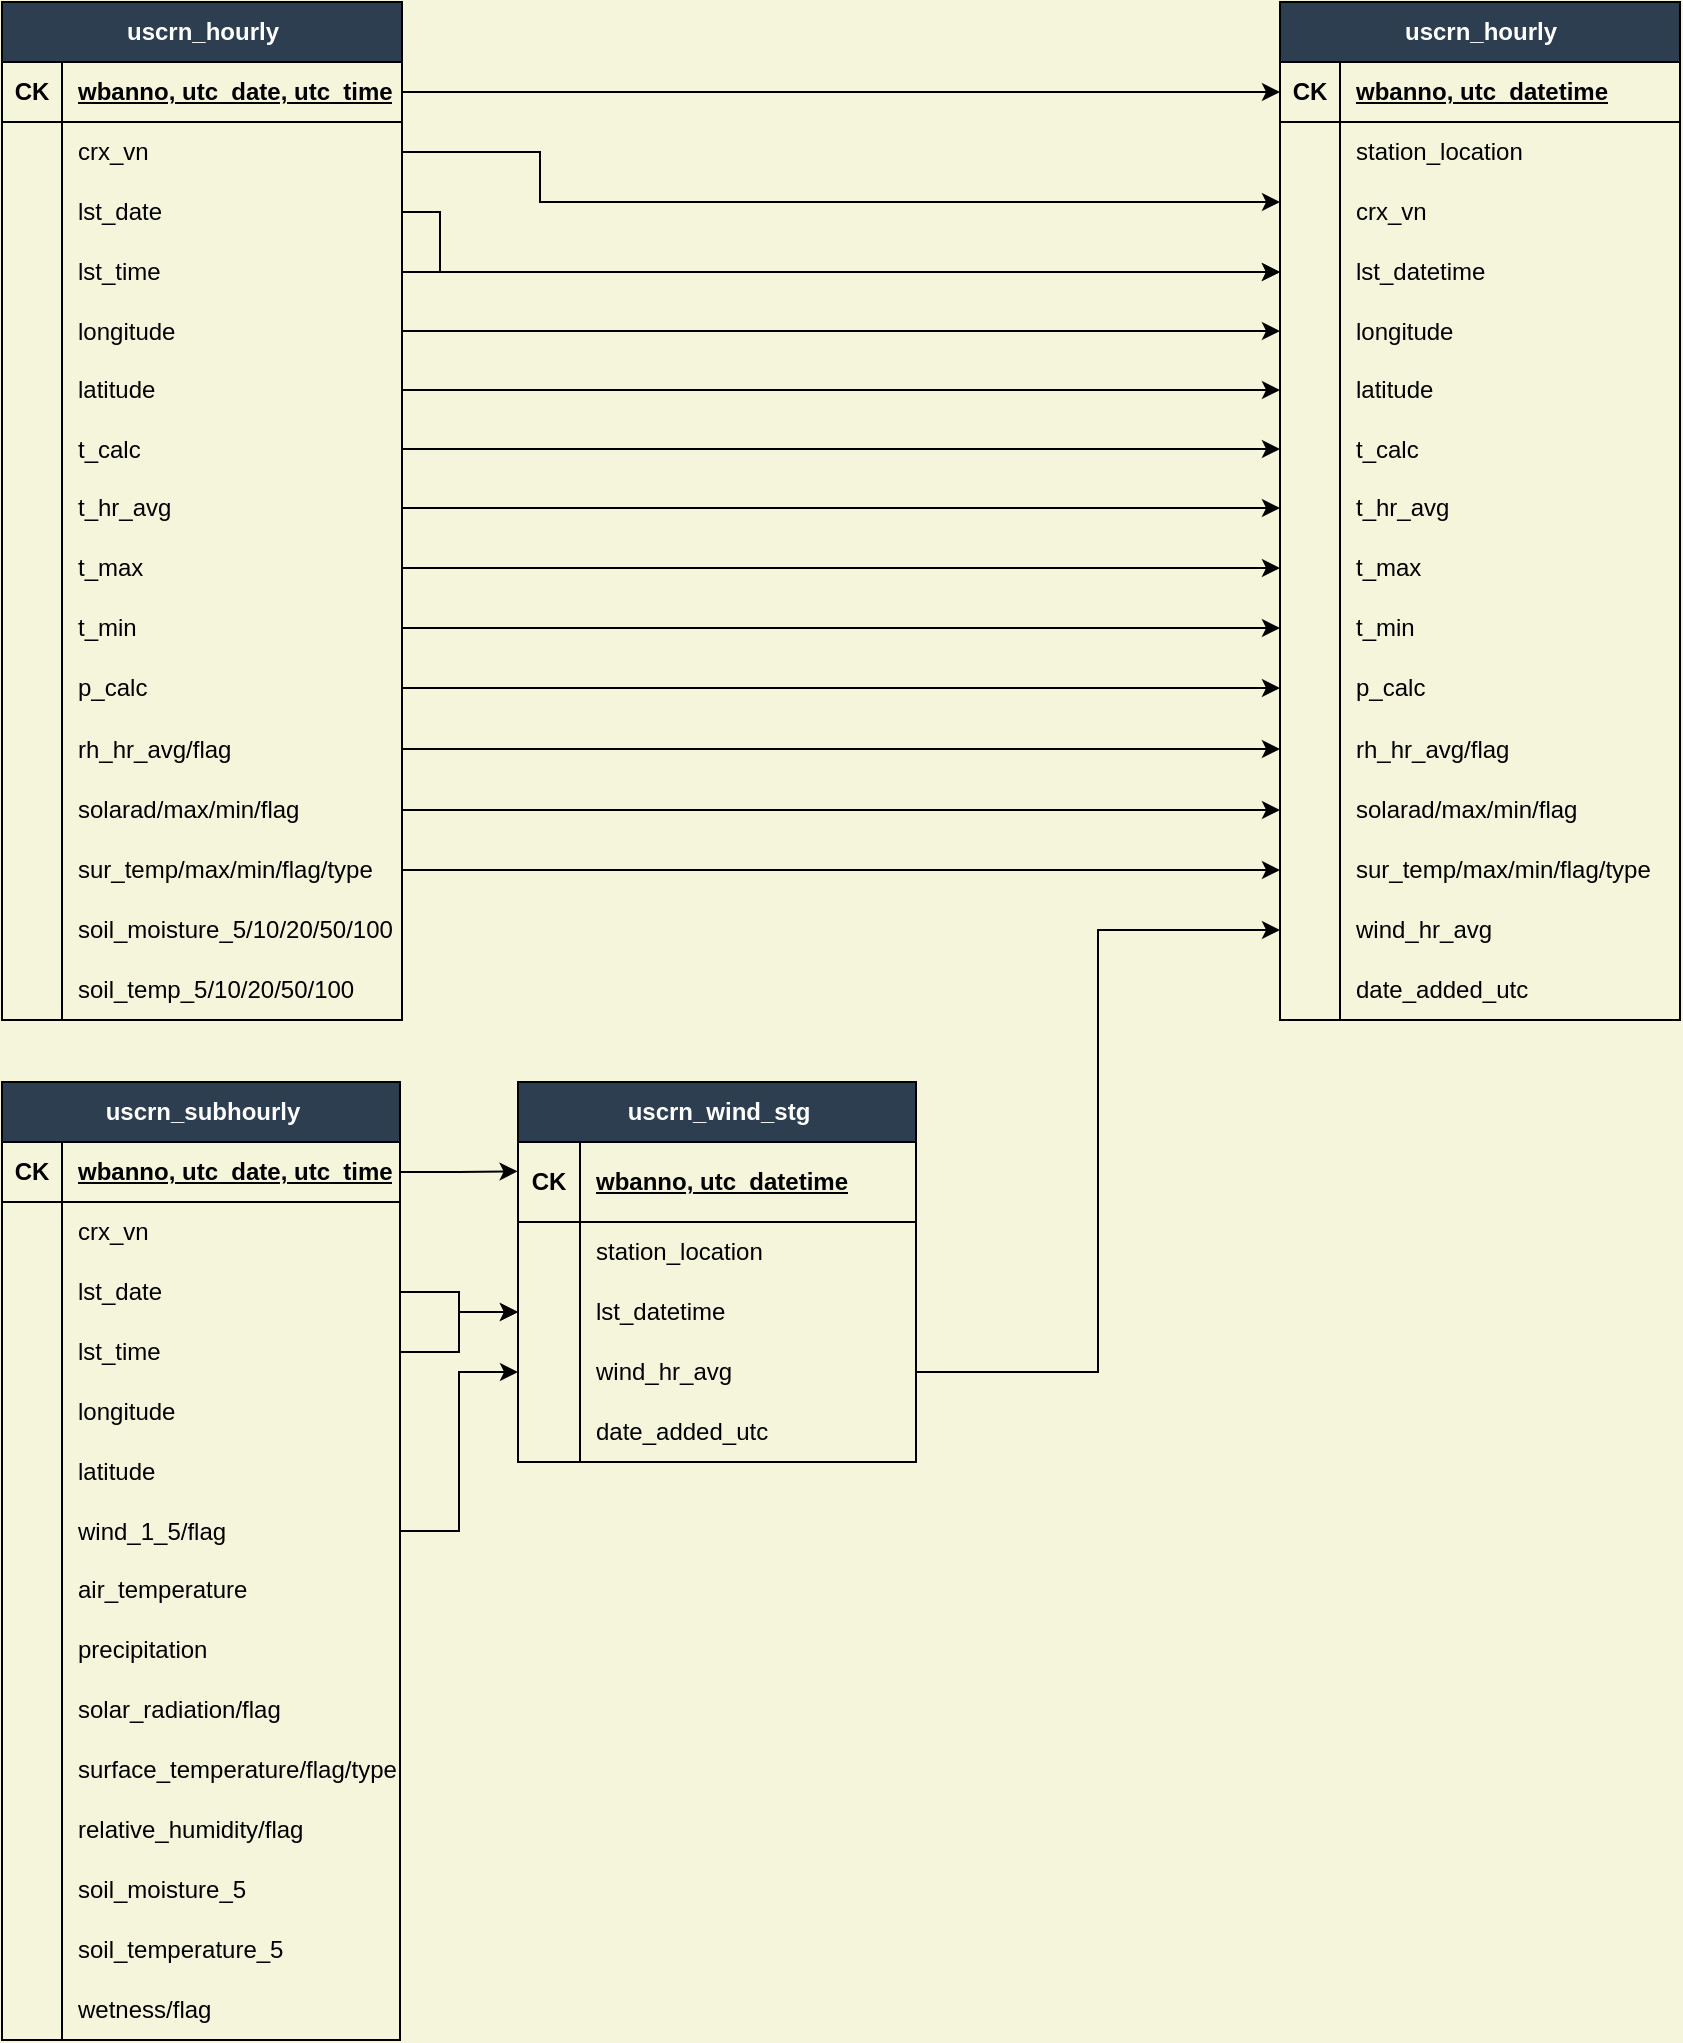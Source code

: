 <mxfile version="21.0.2" type="device"><diagram id="R2lEEEUBdFMjLlhIrx00" name="Page-1"><mxGraphModel dx="1162" dy="717" grid="1" gridSize="10" guides="1" tooltips="1" connect="1" arrows="1" fold="1" page="1" pageScale="1" pageWidth="1100" pageHeight="850" background="#f5f5dc" math="0" shadow="0" extFonts="Permanent Marker^https://fonts.googleapis.com/css?family=Permanent+Marker"><root><mxCell id="0"/><mxCell id="1" parent="0"/><mxCell id="__kaHYQm96mx7JJjUAg0-2" value="&lt;font color=&quot;#FFFFFF&quot;&gt;uscrn_hourly &lt;/font&gt;" style="shape=table;startSize=30;container=1;collapsible=1;childLayout=tableLayout;fixedRows=1;rowLines=0;fontStyle=1;align=center;resizeLast=1;html=1;fillColor=#2c3e50;" vertex="1" parent="1"><mxGeometry x="101" width="200.0" height="509.0" as="geometry"><mxRectangle x="101" width="120" height="30" as="alternateBounds"/></mxGeometry></mxCell><mxCell id="__kaHYQm96mx7JJjUAg0-3" value="" style="shape=tableRow;horizontal=0;startSize=0;swimlaneHead=0;swimlaneBody=0;fillColor=none;collapsible=0;dropTarget=0;points=[[0,0.5],[1,0.5]];portConstraint=eastwest;top=0;left=0;right=0;bottom=1;" vertex="1" parent="__kaHYQm96mx7JJjUAg0-2"><mxGeometry y="30" width="200.0" height="30" as="geometry"/></mxCell><mxCell id="__kaHYQm96mx7JJjUAg0-4" value="CK" style="shape=partialRectangle;connectable=0;fillColor=none;top=0;left=0;bottom=0;right=0;fontStyle=1;overflow=hidden;whiteSpace=wrap;html=1;" vertex="1" parent="__kaHYQm96mx7JJjUAg0-3"><mxGeometry width="30" height="30" as="geometry"><mxRectangle width="30" height="30" as="alternateBounds"/></mxGeometry></mxCell><mxCell id="__kaHYQm96mx7JJjUAg0-5" value="wbanno, utc_date, utc_time" style="shape=partialRectangle;connectable=0;fillColor=none;top=0;left=0;bottom=0;right=0;align=left;spacingLeft=6;fontStyle=5;overflow=hidden;whiteSpace=wrap;html=1;" vertex="1" parent="__kaHYQm96mx7JJjUAg0-3"><mxGeometry x="30" width="170.0" height="30" as="geometry"><mxRectangle width="170.0" height="30" as="alternateBounds"/></mxGeometry></mxCell><mxCell id="__kaHYQm96mx7JJjUAg0-21" style="shape=tableRow;horizontal=0;startSize=0;swimlaneHead=0;swimlaneBody=0;fillColor=none;collapsible=0;dropTarget=0;points=[[0,0.5],[1,0.5]];portConstraint=eastwest;top=0;left=0;right=0;bottom=0;" vertex="1" parent="__kaHYQm96mx7JJjUAg0-2"><mxGeometry y="60" width="200.0" height="30" as="geometry"/></mxCell><mxCell id="__kaHYQm96mx7JJjUAg0-22" value="" style="shape=partialRectangle;connectable=0;fillColor=none;top=0;left=0;bottom=0;right=0;editable=1;overflow=hidden;whiteSpace=wrap;html=1;" vertex="1" parent="__kaHYQm96mx7JJjUAg0-21"><mxGeometry width="30" height="30" as="geometry"><mxRectangle width="30" height="30" as="alternateBounds"/></mxGeometry></mxCell><mxCell id="__kaHYQm96mx7JJjUAg0-23" value="crx_vn" style="shape=partialRectangle;connectable=0;fillColor=none;top=0;left=0;bottom=0;right=0;align=left;spacingLeft=6;overflow=hidden;whiteSpace=wrap;html=1;" vertex="1" parent="__kaHYQm96mx7JJjUAg0-21"><mxGeometry x="30" width="170.0" height="30" as="geometry"><mxRectangle width="170.0" height="30" as="alternateBounds"/></mxGeometry></mxCell><mxCell id="__kaHYQm96mx7JJjUAg0-24" style="shape=tableRow;horizontal=0;startSize=0;swimlaneHead=0;swimlaneBody=0;fillColor=none;collapsible=0;dropTarget=0;points=[[0,0.5],[1,0.5]];portConstraint=eastwest;top=0;left=0;right=0;bottom=0;" vertex="1" parent="__kaHYQm96mx7JJjUAg0-2"><mxGeometry y="90" width="200.0" height="30" as="geometry"/></mxCell><mxCell id="__kaHYQm96mx7JJjUAg0-25" style="shape=partialRectangle;connectable=0;fillColor=none;top=0;left=0;bottom=0;right=0;editable=1;overflow=hidden;whiteSpace=wrap;html=1;" vertex="1" parent="__kaHYQm96mx7JJjUAg0-24"><mxGeometry width="30" height="30" as="geometry"><mxRectangle width="30" height="30" as="alternateBounds"/></mxGeometry></mxCell><mxCell id="__kaHYQm96mx7JJjUAg0-26" value="lst_date" style="shape=partialRectangle;connectable=0;fillColor=none;top=0;left=0;bottom=0;right=0;align=left;spacingLeft=6;overflow=hidden;whiteSpace=wrap;html=1;" vertex="1" parent="__kaHYQm96mx7JJjUAg0-24"><mxGeometry x="30" width="170.0" height="30" as="geometry"><mxRectangle width="170.0" height="30" as="alternateBounds"/></mxGeometry></mxCell><mxCell id="__kaHYQm96mx7JJjUAg0-27" style="shape=tableRow;horizontal=0;startSize=0;swimlaneHead=0;swimlaneBody=0;fillColor=none;collapsible=0;dropTarget=0;points=[[0,0.5],[1,0.5]];portConstraint=eastwest;top=0;left=0;right=0;bottom=0;" vertex="1" parent="__kaHYQm96mx7JJjUAg0-2"><mxGeometry y="120" width="200.0" height="30" as="geometry"/></mxCell><mxCell id="__kaHYQm96mx7JJjUAg0-28" value="" style="shape=partialRectangle;connectable=0;fillColor=none;top=0;left=0;bottom=0;right=0;editable=1;overflow=hidden;whiteSpace=wrap;html=1;" vertex="1" parent="__kaHYQm96mx7JJjUAg0-27"><mxGeometry width="30" height="30" as="geometry"><mxRectangle width="30" height="30" as="alternateBounds"/></mxGeometry></mxCell><mxCell id="__kaHYQm96mx7JJjUAg0-29" value="lst_time" style="shape=partialRectangle;connectable=0;fillColor=none;top=0;left=0;bottom=0;right=0;align=left;spacingLeft=6;overflow=hidden;whiteSpace=wrap;html=1;" vertex="1" parent="__kaHYQm96mx7JJjUAg0-27"><mxGeometry x="30" width="170.0" height="30" as="geometry"><mxRectangle width="170.0" height="30" as="alternateBounds"/></mxGeometry></mxCell><mxCell id="__kaHYQm96mx7JJjUAg0-30" style="shape=tableRow;horizontal=0;startSize=0;swimlaneHead=0;swimlaneBody=0;fillColor=none;collapsible=0;dropTarget=0;points=[[0,0.5],[1,0.5]];portConstraint=eastwest;top=0;left=0;right=0;bottom=0;" vertex="1" parent="__kaHYQm96mx7JJjUAg0-2"><mxGeometry y="150" width="200.0" height="29" as="geometry"/></mxCell><mxCell id="__kaHYQm96mx7JJjUAg0-31" style="shape=partialRectangle;connectable=0;fillColor=none;top=0;left=0;bottom=0;right=0;editable=1;overflow=hidden;whiteSpace=wrap;html=1;" vertex="1" parent="__kaHYQm96mx7JJjUAg0-30"><mxGeometry width="30" height="29" as="geometry"><mxRectangle width="30" height="29" as="alternateBounds"/></mxGeometry></mxCell><mxCell id="__kaHYQm96mx7JJjUAg0-32" value="&lt;div&gt;longitude&lt;/div&gt;" style="shape=partialRectangle;connectable=0;fillColor=none;top=0;left=0;bottom=0;right=0;align=left;spacingLeft=6;overflow=hidden;whiteSpace=wrap;html=1;" vertex="1" parent="__kaHYQm96mx7JJjUAg0-30"><mxGeometry x="30" width="170.0" height="29" as="geometry"><mxRectangle width="170.0" height="29" as="alternateBounds"/></mxGeometry></mxCell><mxCell id="__kaHYQm96mx7JJjUAg0-33" style="shape=tableRow;horizontal=0;startSize=0;swimlaneHead=0;swimlaneBody=0;fillColor=none;collapsible=0;dropTarget=0;points=[[0,0.5],[1,0.5]];portConstraint=eastwest;top=0;left=0;right=0;bottom=0;" vertex="1" parent="__kaHYQm96mx7JJjUAg0-2"><mxGeometry y="179" width="200.0" height="30" as="geometry"/></mxCell><mxCell id="__kaHYQm96mx7JJjUAg0-34" style="shape=partialRectangle;connectable=0;fillColor=none;top=0;left=0;bottom=0;right=0;editable=1;overflow=hidden;whiteSpace=wrap;html=1;" vertex="1" parent="__kaHYQm96mx7JJjUAg0-33"><mxGeometry width="30" height="30" as="geometry"><mxRectangle width="30" height="30" as="alternateBounds"/></mxGeometry></mxCell><mxCell id="__kaHYQm96mx7JJjUAg0-35" value="latitude" style="shape=partialRectangle;connectable=0;fillColor=none;top=0;left=0;bottom=0;right=0;align=left;spacingLeft=6;overflow=hidden;whiteSpace=wrap;html=1;" vertex="1" parent="__kaHYQm96mx7JJjUAg0-33"><mxGeometry x="30" width="170.0" height="30" as="geometry"><mxRectangle width="170.0" height="30" as="alternateBounds"/></mxGeometry></mxCell><mxCell id="__kaHYQm96mx7JJjUAg0-36" style="shape=tableRow;horizontal=0;startSize=0;swimlaneHead=0;swimlaneBody=0;fillColor=none;collapsible=0;dropTarget=0;points=[[0,0.5],[1,0.5]];portConstraint=eastwest;top=0;left=0;right=0;bottom=0;" vertex="1" parent="__kaHYQm96mx7JJjUAg0-2"><mxGeometry y="209" width="200.0" height="29" as="geometry"/></mxCell><mxCell id="__kaHYQm96mx7JJjUAg0-37" style="shape=partialRectangle;connectable=0;fillColor=none;top=0;left=0;bottom=0;right=0;editable=1;overflow=hidden;whiteSpace=wrap;html=1;" vertex="1" parent="__kaHYQm96mx7JJjUAg0-36"><mxGeometry width="30" height="29" as="geometry"><mxRectangle width="30" height="29" as="alternateBounds"/></mxGeometry></mxCell><mxCell id="__kaHYQm96mx7JJjUAg0-38" value="t_calc" style="shape=partialRectangle;connectable=0;fillColor=none;top=0;left=0;bottom=0;right=0;align=left;spacingLeft=6;overflow=hidden;whiteSpace=wrap;html=1;" vertex="1" parent="__kaHYQm96mx7JJjUAg0-36"><mxGeometry x="30" width="170.0" height="29" as="geometry"><mxRectangle width="170.0" height="29" as="alternateBounds"/></mxGeometry></mxCell><mxCell id="__kaHYQm96mx7JJjUAg0-39" style="shape=tableRow;horizontal=0;startSize=0;swimlaneHead=0;swimlaneBody=0;fillColor=none;collapsible=0;dropTarget=0;points=[[0,0.5],[1,0.5]];portConstraint=eastwest;top=0;left=0;right=0;bottom=0;" vertex="1" parent="__kaHYQm96mx7JJjUAg0-2"><mxGeometry y="238" width="200.0" height="30" as="geometry"/></mxCell><mxCell id="__kaHYQm96mx7JJjUAg0-40" style="shape=partialRectangle;connectable=0;fillColor=none;top=0;left=0;bottom=0;right=0;editable=1;overflow=hidden;whiteSpace=wrap;html=1;" vertex="1" parent="__kaHYQm96mx7JJjUAg0-39"><mxGeometry width="30" height="30" as="geometry"><mxRectangle width="30" height="30" as="alternateBounds"/></mxGeometry></mxCell><mxCell id="__kaHYQm96mx7JJjUAg0-41" value="t_hr_avg" style="shape=partialRectangle;connectable=0;fillColor=none;top=0;left=0;bottom=0;right=0;align=left;spacingLeft=6;overflow=hidden;whiteSpace=wrap;html=1;" vertex="1" parent="__kaHYQm96mx7JJjUAg0-39"><mxGeometry x="30" width="170.0" height="30" as="geometry"><mxRectangle width="170.0" height="30" as="alternateBounds"/></mxGeometry></mxCell><mxCell id="__kaHYQm96mx7JJjUAg0-42" style="shape=tableRow;horizontal=0;startSize=0;swimlaneHead=0;swimlaneBody=0;fillColor=none;collapsible=0;dropTarget=0;points=[[0,0.5],[1,0.5]];portConstraint=eastwest;top=0;left=0;right=0;bottom=0;" vertex="1" parent="__kaHYQm96mx7JJjUAg0-2"><mxGeometry y="268" width="200.0" height="30" as="geometry"/></mxCell><mxCell id="__kaHYQm96mx7JJjUAg0-43" style="shape=partialRectangle;connectable=0;fillColor=none;top=0;left=0;bottom=0;right=0;editable=1;overflow=hidden;whiteSpace=wrap;html=1;" vertex="1" parent="__kaHYQm96mx7JJjUAg0-42"><mxGeometry width="30" height="30" as="geometry"><mxRectangle width="30" height="30" as="alternateBounds"/></mxGeometry></mxCell><mxCell id="__kaHYQm96mx7JJjUAg0-44" value="t_max" style="shape=partialRectangle;connectable=0;fillColor=none;top=0;left=0;bottom=0;right=0;align=left;spacingLeft=6;overflow=hidden;whiteSpace=wrap;html=1;" vertex="1" parent="__kaHYQm96mx7JJjUAg0-42"><mxGeometry x="30" width="170.0" height="30" as="geometry"><mxRectangle width="170.0" height="30" as="alternateBounds"/></mxGeometry></mxCell><mxCell id="__kaHYQm96mx7JJjUAg0-45" style="shape=tableRow;horizontal=0;startSize=0;swimlaneHead=0;swimlaneBody=0;fillColor=none;collapsible=0;dropTarget=0;points=[[0,0.5],[1,0.5]];portConstraint=eastwest;top=0;left=0;right=0;bottom=0;" vertex="1" parent="__kaHYQm96mx7JJjUAg0-2"><mxGeometry y="298" width="200.0" height="30" as="geometry"/></mxCell><mxCell id="__kaHYQm96mx7JJjUAg0-46" style="shape=partialRectangle;connectable=0;fillColor=none;top=0;left=0;bottom=0;right=0;editable=1;overflow=hidden;whiteSpace=wrap;html=1;" vertex="1" parent="__kaHYQm96mx7JJjUAg0-45"><mxGeometry width="30" height="30" as="geometry"><mxRectangle width="30" height="30" as="alternateBounds"/></mxGeometry></mxCell><mxCell id="__kaHYQm96mx7JJjUAg0-47" value="t_min" style="shape=partialRectangle;connectable=0;fillColor=none;top=0;left=0;bottom=0;right=0;align=left;spacingLeft=6;overflow=hidden;whiteSpace=wrap;html=1;" vertex="1" parent="__kaHYQm96mx7JJjUAg0-45"><mxGeometry x="30" width="170.0" height="30" as="geometry"><mxRectangle width="170.0" height="30" as="alternateBounds"/></mxGeometry></mxCell><mxCell id="__kaHYQm96mx7JJjUAg0-48" style="shape=tableRow;horizontal=0;startSize=0;swimlaneHead=0;swimlaneBody=0;fillColor=none;collapsible=0;dropTarget=0;points=[[0,0.5],[1,0.5]];portConstraint=eastwest;top=0;left=0;right=0;bottom=0;" vertex="1" parent="__kaHYQm96mx7JJjUAg0-2"><mxGeometry y="328" width="200.0" height="30" as="geometry"/></mxCell><mxCell id="__kaHYQm96mx7JJjUAg0-49" style="shape=partialRectangle;connectable=0;fillColor=none;top=0;left=0;bottom=0;right=0;editable=1;overflow=hidden;whiteSpace=wrap;html=1;" vertex="1" parent="__kaHYQm96mx7JJjUAg0-48"><mxGeometry width="30" height="30" as="geometry"><mxRectangle width="30" height="30" as="alternateBounds"/></mxGeometry></mxCell><mxCell id="__kaHYQm96mx7JJjUAg0-50" value="p_calc" style="shape=partialRectangle;connectable=0;fillColor=none;top=0;left=0;bottom=0;right=0;align=left;spacingLeft=6;overflow=hidden;whiteSpace=wrap;html=1;" vertex="1" parent="__kaHYQm96mx7JJjUAg0-48"><mxGeometry x="30" width="170.0" height="30" as="geometry"><mxRectangle width="170.0" height="30" as="alternateBounds"/></mxGeometry></mxCell><mxCell id="__kaHYQm96mx7JJjUAg0-87" style="shape=tableRow;horizontal=0;startSize=0;swimlaneHead=0;swimlaneBody=0;fillColor=none;collapsible=0;dropTarget=0;points=[[0,0.5],[1,0.5]];portConstraint=eastwest;top=0;left=0;right=0;bottom=0;" vertex="1" parent="__kaHYQm96mx7JJjUAg0-2"><mxGeometry y="358" width="200.0" height="31" as="geometry"/></mxCell><mxCell id="__kaHYQm96mx7JJjUAg0-88" style="shape=partialRectangle;connectable=0;fillColor=none;top=0;left=0;bottom=0;right=0;editable=1;overflow=hidden;whiteSpace=wrap;html=1;" vertex="1" parent="__kaHYQm96mx7JJjUAg0-87"><mxGeometry width="30" height="31" as="geometry"><mxRectangle width="30" height="31" as="alternateBounds"/></mxGeometry></mxCell><mxCell id="__kaHYQm96mx7JJjUAg0-89" value="rh_hr_avg/flag" style="shape=partialRectangle;connectable=0;fillColor=none;top=0;left=0;bottom=0;right=0;align=left;spacingLeft=6;overflow=hidden;whiteSpace=wrap;html=1;" vertex="1" parent="__kaHYQm96mx7JJjUAg0-87"><mxGeometry x="30" width="170.0" height="31" as="geometry"><mxRectangle width="170.0" height="31" as="alternateBounds"/></mxGeometry></mxCell><mxCell id="__kaHYQm96mx7JJjUAg0-51" style="shape=tableRow;horizontal=0;startSize=0;swimlaneHead=0;swimlaneBody=0;fillColor=none;collapsible=0;dropTarget=0;points=[[0,0.5],[1,0.5]];portConstraint=eastwest;top=0;left=0;right=0;bottom=0;" vertex="1" parent="__kaHYQm96mx7JJjUAg0-2"><mxGeometry y="389" width="200.0" height="30" as="geometry"/></mxCell><mxCell id="__kaHYQm96mx7JJjUAg0-52" style="shape=partialRectangle;connectable=0;fillColor=none;top=0;left=0;bottom=0;right=0;editable=1;overflow=hidden;whiteSpace=wrap;html=1;" vertex="1" parent="__kaHYQm96mx7JJjUAg0-51"><mxGeometry width="30" height="30" as="geometry"><mxRectangle width="30" height="30" as="alternateBounds"/></mxGeometry></mxCell><mxCell id="__kaHYQm96mx7JJjUAg0-53" value="solarad/max/min/flag" style="shape=partialRectangle;connectable=0;fillColor=none;top=0;left=0;bottom=0;right=0;align=left;spacingLeft=6;overflow=hidden;whiteSpace=wrap;html=1;" vertex="1" parent="__kaHYQm96mx7JJjUAg0-51"><mxGeometry x="30" width="170.0" height="30" as="geometry"><mxRectangle width="170.0" height="30" as="alternateBounds"/></mxGeometry></mxCell><mxCell id="__kaHYQm96mx7JJjUAg0-75" style="shape=tableRow;horizontal=0;startSize=0;swimlaneHead=0;swimlaneBody=0;fillColor=none;collapsible=0;dropTarget=0;points=[[0,0.5],[1,0.5]];portConstraint=eastwest;top=0;left=0;right=0;bottom=0;" vertex="1" parent="__kaHYQm96mx7JJjUAg0-2"><mxGeometry y="419" width="200.0" height="30" as="geometry"/></mxCell><mxCell id="__kaHYQm96mx7JJjUAg0-76" style="shape=partialRectangle;connectable=0;fillColor=none;top=0;left=0;bottom=0;right=0;editable=1;overflow=hidden;whiteSpace=wrap;html=1;" vertex="1" parent="__kaHYQm96mx7JJjUAg0-75"><mxGeometry width="30" height="30" as="geometry"><mxRectangle width="30" height="30" as="alternateBounds"/></mxGeometry></mxCell><mxCell id="__kaHYQm96mx7JJjUAg0-77" value="sur_temp/max/min/flag/type" style="shape=partialRectangle;connectable=0;fillColor=none;top=0;left=0;bottom=0;right=0;align=left;spacingLeft=6;overflow=hidden;whiteSpace=wrap;html=1;" vertex="1" parent="__kaHYQm96mx7JJjUAg0-75"><mxGeometry x="30" width="170.0" height="30" as="geometry"><mxRectangle width="170.0" height="30" as="alternateBounds"/></mxGeometry></mxCell><mxCell id="__kaHYQm96mx7JJjUAg0-69" style="shape=tableRow;horizontal=0;startSize=0;swimlaneHead=0;swimlaneBody=0;fillColor=none;collapsible=0;dropTarget=0;points=[[0,0.5],[1,0.5]];portConstraint=eastwest;top=0;left=0;right=0;bottom=0;" vertex="1" parent="__kaHYQm96mx7JJjUAg0-2"><mxGeometry y="449" width="200.0" height="30" as="geometry"/></mxCell><mxCell id="__kaHYQm96mx7JJjUAg0-70" style="shape=partialRectangle;connectable=0;fillColor=none;top=0;left=0;bottom=0;right=0;editable=1;overflow=hidden;whiteSpace=wrap;html=1;" vertex="1" parent="__kaHYQm96mx7JJjUAg0-69"><mxGeometry width="30" height="30" as="geometry"><mxRectangle width="30" height="30" as="alternateBounds"/></mxGeometry></mxCell><mxCell id="__kaHYQm96mx7JJjUAg0-71" value="soil_moisture_5/10/20/50/100" style="shape=partialRectangle;connectable=0;fillColor=none;top=0;left=0;bottom=0;right=0;align=left;spacingLeft=6;overflow=hidden;whiteSpace=wrap;html=1;" vertex="1" parent="__kaHYQm96mx7JJjUAg0-69"><mxGeometry x="30" width="170.0" height="30" as="geometry"><mxRectangle width="170.0" height="30" as="alternateBounds"/></mxGeometry></mxCell><mxCell id="__kaHYQm96mx7JJjUAg0-60" style="shape=tableRow;horizontal=0;startSize=0;swimlaneHead=0;swimlaneBody=0;fillColor=none;collapsible=0;dropTarget=0;points=[[0,0.5],[1,0.5]];portConstraint=eastwest;top=0;left=0;right=0;bottom=0;" vertex="1" parent="__kaHYQm96mx7JJjUAg0-2"><mxGeometry y="479" width="200.0" height="30" as="geometry"/></mxCell><mxCell id="__kaHYQm96mx7JJjUAg0-61" style="shape=partialRectangle;connectable=0;fillColor=none;top=0;left=0;bottom=0;right=0;editable=1;overflow=hidden;whiteSpace=wrap;html=1;" vertex="1" parent="__kaHYQm96mx7JJjUAg0-60"><mxGeometry width="30" height="30" as="geometry"><mxRectangle width="30" height="30" as="alternateBounds"/></mxGeometry></mxCell><mxCell id="__kaHYQm96mx7JJjUAg0-62" value="soil_temp_5/10/20/50/100" style="shape=partialRectangle;connectable=0;fillColor=none;top=0;left=0;bottom=0;right=0;align=left;spacingLeft=6;overflow=hidden;whiteSpace=wrap;html=1;" vertex="1" parent="__kaHYQm96mx7JJjUAg0-60"><mxGeometry x="30" width="170.0" height="30" as="geometry"><mxRectangle width="170.0" height="30" as="alternateBounds"/></mxGeometry></mxCell><mxCell id="__kaHYQm96mx7JJjUAg0-91" value="&lt;font color=&quot;#FFFFFF&quot;&gt;uscrn_subhourly&lt;/font&gt; " style="shape=table;startSize=30;container=1;collapsible=1;childLayout=tableLayout;fixedRows=1;rowLines=0;fontStyle=1;align=center;resizeLast=1;html=1;fillColor=#2c3e50;" vertex="1" parent="1"><mxGeometry x="101" y="540" width="199.0" height="479.0" as="geometry"/></mxCell><mxCell id="__kaHYQm96mx7JJjUAg0-92" value="" style="shape=tableRow;horizontal=0;startSize=0;swimlaneHead=0;swimlaneBody=0;fillColor=none;collapsible=0;dropTarget=0;points=[[0,0.5],[1,0.5]];portConstraint=eastwest;top=0;left=0;right=0;bottom=1;" vertex="1" parent="__kaHYQm96mx7JJjUAg0-91"><mxGeometry y="30" width="199.0" height="30" as="geometry"/></mxCell><mxCell id="__kaHYQm96mx7JJjUAg0-93" value="CK" style="shape=partialRectangle;connectable=0;fillColor=none;top=0;left=0;bottom=0;right=0;fontStyle=1;overflow=hidden;whiteSpace=wrap;html=1;" vertex="1" parent="__kaHYQm96mx7JJjUAg0-92"><mxGeometry width="30" height="30" as="geometry"><mxRectangle width="30" height="30" as="alternateBounds"/></mxGeometry></mxCell><mxCell id="__kaHYQm96mx7JJjUAg0-94" value="wbanno, utc_date, utc_time" style="shape=partialRectangle;connectable=0;fillColor=none;top=0;left=0;bottom=0;right=0;align=left;spacingLeft=6;fontStyle=5;overflow=hidden;whiteSpace=wrap;html=1;" vertex="1" parent="__kaHYQm96mx7JJjUAg0-92"><mxGeometry x="30" width="169.0" height="30" as="geometry"><mxRectangle width="169.0" height="30" as="alternateBounds"/></mxGeometry></mxCell><mxCell id="__kaHYQm96mx7JJjUAg0-284" style="shape=tableRow;horizontal=0;startSize=0;swimlaneHead=0;swimlaneBody=0;fillColor=none;collapsible=0;dropTarget=0;points=[[0,0.5],[1,0.5]];portConstraint=eastwest;top=0;left=0;right=0;bottom=0;" vertex="1" parent="__kaHYQm96mx7JJjUAg0-91"><mxGeometry y="60" width="199.0" height="30" as="geometry"/></mxCell><mxCell id="__kaHYQm96mx7JJjUAg0-285" style="shape=partialRectangle;connectable=0;fillColor=none;top=0;left=0;bottom=0;right=0;editable=1;overflow=hidden;whiteSpace=wrap;html=1;" vertex="1" parent="__kaHYQm96mx7JJjUAg0-284"><mxGeometry width="30" height="30" as="geometry"><mxRectangle width="30" height="30" as="alternateBounds"/></mxGeometry></mxCell><mxCell id="__kaHYQm96mx7JJjUAg0-286" value="crx_vn" style="shape=partialRectangle;connectable=0;fillColor=none;top=0;left=0;bottom=0;right=0;align=left;spacingLeft=6;overflow=hidden;whiteSpace=wrap;html=1;" vertex="1" parent="__kaHYQm96mx7JJjUAg0-284"><mxGeometry x="30" width="169.0" height="30" as="geometry"><mxRectangle width="169.0" height="30" as="alternateBounds"/></mxGeometry></mxCell><mxCell id="__kaHYQm96mx7JJjUAg0-95" style="shape=tableRow;horizontal=0;startSize=0;swimlaneHead=0;swimlaneBody=0;fillColor=none;collapsible=0;dropTarget=0;points=[[0,0.5],[1,0.5]];portConstraint=eastwest;top=0;left=0;right=0;bottom=0;" vertex="1" parent="__kaHYQm96mx7JJjUAg0-91"><mxGeometry y="90" width="199.0" height="30" as="geometry"/></mxCell><mxCell id="__kaHYQm96mx7JJjUAg0-96" style="shape=partialRectangle;connectable=0;fillColor=none;top=0;left=0;bottom=0;right=0;editable=1;overflow=hidden;whiteSpace=wrap;html=1;" vertex="1" parent="__kaHYQm96mx7JJjUAg0-95"><mxGeometry width="30" height="30" as="geometry"><mxRectangle width="30" height="30" as="alternateBounds"/></mxGeometry></mxCell><mxCell id="__kaHYQm96mx7JJjUAg0-97" value="&lt;div&gt;lst_date&lt;/div&gt;" style="shape=partialRectangle;connectable=0;fillColor=none;top=0;left=0;bottom=0;right=0;align=left;spacingLeft=6;overflow=hidden;whiteSpace=wrap;html=1;" vertex="1" parent="__kaHYQm96mx7JJjUAg0-95"><mxGeometry x="30" width="169.0" height="30" as="geometry"><mxRectangle width="169.0" height="30" as="alternateBounds"/></mxGeometry></mxCell><mxCell id="__kaHYQm96mx7JJjUAg0-98" style="shape=tableRow;horizontal=0;startSize=0;swimlaneHead=0;swimlaneBody=0;fillColor=none;collapsible=0;dropTarget=0;points=[[0,0.5],[1,0.5]];portConstraint=eastwest;top=0;left=0;right=0;bottom=0;" vertex="1" parent="__kaHYQm96mx7JJjUAg0-91"><mxGeometry y="120" width="199.0" height="30" as="geometry"/></mxCell><mxCell id="__kaHYQm96mx7JJjUAg0-99" style="shape=partialRectangle;connectable=0;fillColor=none;top=0;left=0;bottom=0;right=0;editable=1;overflow=hidden;whiteSpace=wrap;html=1;" vertex="1" parent="__kaHYQm96mx7JJjUAg0-98"><mxGeometry width="30" height="30" as="geometry"><mxRectangle width="30" height="30" as="alternateBounds"/></mxGeometry></mxCell><mxCell id="__kaHYQm96mx7JJjUAg0-100" value="lst_time" style="shape=partialRectangle;connectable=0;fillColor=none;top=0;left=0;bottom=0;right=0;align=left;spacingLeft=6;overflow=hidden;whiteSpace=wrap;html=1;" vertex="1" parent="__kaHYQm96mx7JJjUAg0-98"><mxGeometry x="30" width="169.0" height="30" as="geometry"><mxRectangle width="169.0" height="30" as="alternateBounds"/></mxGeometry></mxCell><mxCell id="__kaHYQm96mx7JJjUAg0-104" style="shape=tableRow;horizontal=0;startSize=0;swimlaneHead=0;swimlaneBody=0;fillColor=none;collapsible=0;dropTarget=0;points=[[0,0.5],[1,0.5]];portConstraint=eastwest;top=0;left=0;right=0;bottom=0;" vertex="1" parent="__kaHYQm96mx7JJjUAg0-91"><mxGeometry y="150" width="199.0" height="30" as="geometry"/></mxCell><mxCell id="__kaHYQm96mx7JJjUAg0-105" style="shape=partialRectangle;connectable=0;fillColor=none;top=0;left=0;bottom=0;right=0;editable=1;overflow=hidden;whiteSpace=wrap;html=1;" vertex="1" parent="__kaHYQm96mx7JJjUAg0-104"><mxGeometry width="30" height="30" as="geometry"><mxRectangle width="30" height="30" as="alternateBounds"/></mxGeometry></mxCell><mxCell id="__kaHYQm96mx7JJjUAg0-106" value="&lt;div&gt;longitude&lt;/div&gt;" style="shape=partialRectangle;connectable=0;fillColor=none;top=0;left=0;bottom=0;right=0;align=left;spacingLeft=6;overflow=hidden;whiteSpace=wrap;html=1;" vertex="1" parent="__kaHYQm96mx7JJjUAg0-104"><mxGeometry x="30" width="169.0" height="30" as="geometry"><mxRectangle width="169.0" height="30" as="alternateBounds"/></mxGeometry></mxCell><mxCell id="__kaHYQm96mx7JJjUAg0-107" style="shape=tableRow;horizontal=0;startSize=0;swimlaneHead=0;swimlaneBody=0;fillColor=none;collapsible=0;dropTarget=0;points=[[0,0.5],[1,0.5]];portConstraint=eastwest;top=0;left=0;right=0;bottom=0;" vertex="1" parent="__kaHYQm96mx7JJjUAg0-91"><mxGeometry y="180" width="199.0" height="30" as="geometry"/></mxCell><mxCell id="__kaHYQm96mx7JJjUAg0-108" style="shape=partialRectangle;connectable=0;fillColor=none;top=0;left=0;bottom=0;right=0;editable=1;overflow=hidden;whiteSpace=wrap;html=1;" vertex="1" parent="__kaHYQm96mx7JJjUAg0-107"><mxGeometry width="30" height="30" as="geometry"><mxRectangle width="30" height="30" as="alternateBounds"/></mxGeometry></mxCell><mxCell id="__kaHYQm96mx7JJjUAg0-109" value="latitude" style="shape=partialRectangle;connectable=0;fillColor=none;top=0;left=0;bottom=0;right=0;align=left;spacingLeft=6;overflow=hidden;whiteSpace=wrap;html=1;" vertex="1" parent="__kaHYQm96mx7JJjUAg0-107"><mxGeometry x="30" width="169.0" height="30" as="geometry"><mxRectangle width="169.0" height="30" as="alternateBounds"/></mxGeometry></mxCell><mxCell id="__kaHYQm96mx7JJjUAg0-290" style="shape=tableRow;horizontal=0;startSize=0;swimlaneHead=0;swimlaneBody=0;fillColor=none;collapsible=0;dropTarget=0;points=[[0,0.5],[1,0.5]];portConstraint=eastwest;top=0;left=0;right=0;bottom=0;" vertex="1" parent="__kaHYQm96mx7JJjUAg0-91"><mxGeometry y="210" width="199.0" height="29" as="geometry"/></mxCell><mxCell id="__kaHYQm96mx7JJjUAg0-291" style="shape=partialRectangle;connectable=0;fillColor=none;top=0;left=0;bottom=0;right=0;editable=1;overflow=hidden;whiteSpace=wrap;html=1;" vertex="1" parent="__kaHYQm96mx7JJjUAg0-290"><mxGeometry width="30" height="29" as="geometry"><mxRectangle width="30" height="29" as="alternateBounds"/></mxGeometry></mxCell><mxCell id="__kaHYQm96mx7JJjUAg0-292" value="wind_1_5/flag" style="shape=partialRectangle;connectable=0;fillColor=none;top=0;left=0;bottom=0;right=0;align=left;spacingLeft=6;overflow=hidden;whiteSpace=wrap;html=1;" vertex="1" parent="__kaHYQm96mx7JJjUAg0-290"><mxGeometry x="30" width="169.0" height="29" as="geometry"><mxRectangle width="169.0" height="29" as="alternateBounds"/></mxGeometry></mxCell><mxCell id="__kaHYQm96mx7JJjUAg0-110" style="shape=tableRow;horizontal=0;startSize=0;swimlaneHead=0;swimlaneBody=0;fillColor=none;collapsible=0;dropTarget=0;points=[[0,0.5],[1,0.5]];portConstraint=eastwest;top=0;left=0;right=0;bottom=0;" vertex="1" parent="__kaHYQm96mx7JJjUAg0-91"><mxGeometry y="239" width="199.0" height="29" as="geometry"/></mxCell><mxCell id="__kaHYQm96mx7JJjUAg0-111" style="shape=partialRectangle;connectable=0;fillColor=none;top=0;left=0;bottom=0;right=0;editable=1;overflow=hidden;whiteSpace=wrap;html=1;" vertex="1" parent="__kaHYQm96mx7JJjUAg0-110"><mxGeometry width="30" height="29" as="geometry"><mxRectangle width="30" height="29" as="alternateBounds"/></mxGeometry></mxCell><mxCell id="__kaHYQm96mx7JJjUAg0-112" value="air_temperature" style="shape=partialRectangle;connectable=0;fillColor=none;top=0;left=0;bottom=0;right=0;align=left;spacingLeft=6;overflow=hidden;whiteSpace=wrap;html=1;" vertex="1" parent="__kaHYQm96mx7JJjUAg0-110"><mxGeometry x="30" width="169.0" height="29" as="geometry"><mxRectangle width="169.0" height="29" as="alternateBounds"/></mxGeometry></mxCell><mxCell id="__kaHYQm96mx7JJjUAg0-113" style="shape=tableRow;horizontal=0;startSize=0;swimlaneHead=0;swimlaneBody=0;fillColor=none;collapsible=0;dropTarget=0;points=[[0,0.5],[1,0.5]];portConstraint=eastwest;top=0;left=0;right=0;bottom=0;" vertex="1" parent="__kaHYQm96mx7JJjUAg0-91"><mxGeometry y="268" width="199.0" height="31" as="geometry"/></mxCell><mxCell id="__kaHYQm96mx7JJjUAg0-114" style="shape=partialRectangle;connectable=0;fillColor=none;top=0;left=0;bottom=0;right=0;editable=1;overflow=hidden;whiteSpace=wrap;html=1;" vertex="1" parent="__kaHYQm96mx7JJjUAg0-113"><mxGeometry width="30" height="31" as="geometry"><mxRectangle width="30" height="31" as="alternateBounds"/></mxGeometry></mxCell><mxCell id="__kaHYQm96mx7JJjUAg0-115" value="precipitation" style="shape=partialRectangle;connectable=0;fillColor=none;top=0;left=0;bottom=0;right=0;align=left;spacingLeft=6;overflow=hidden;whiteSpace=wrap;html=1;" vertex="1" parent="__kaHYQm96mx7JJjUAg0-113"><mxGeometry x="30" width="169.0" height="31" as="geometry"><mxRectangle width="169.0" height="31" as="alternateBounds"/></mxGeometry></mxCell><mxCell id="__kaHYQm96mx7JJjUAg0-116" style="shape=tableRow;horizontal=0;startSize=0;swimlaneHead=0;swimlaneBody=0;fillColor=none;collapsible=0;dropTarget=0;points=[[0,0.5],[1,0.5]];portConstraint=eastwest;top=0;left=0;right=0;bottom=0;" vertex="1" parent="__kaHYQm96mx7JJjUAg0-91"><mxGeometry y="299" width="199.0" height="30" as="geometry"/></mxCell><mxCell id="__kaHYQm96mx7JJjUAg0-117" style="shape=partialRectangle;connectable=0;fillColor=none;top=0;left=0;bottom=0;right=0;editable=1;overflow=hidden;whiteSpace=wrap;html=1;" vertex="1" parent="__kaHYQm96mx7JJjUAg0-116"><mxGeometry width="30" height="30" as="geometry"><mxRectangle width="30" height="30" as="alternateBounds"/></mxGeometry></mxCell><mxCell id="__kaHYQm96mx7JJjUAg0-118" value="solar_radiation/flag" style="shape=partialRectangle;connectable=0;fillColor=none;top=0;left=0;bottom=0;right=0;align=left;spacingLeft=6;overflow=hidden;whiteSpace=wrap;html=1;" vertex="1" parent="__kaHYQm96mx7JJjUAg0-116"><mxGeometry x="30" width="169.0" height="30" as="geometry"><mxRectangle width="169.0" height="30" as="alternateBounds"/></mxGeometry></mxCell><mxCell id="__kaHYQm96mx7JJjUAg0-119" style="shape=tableRow;horizontal=0;startSize=0;swimlaneHead=0;swimlaneBody=0;fillColor=none;collapsible=0;dropTarget=0;points=[[0,0.5],[1,0.5]];portConstraint=eastwest;top=0;left=0;right=0;bottom=0;" vertex="1" parent="__kaHYQm96mx7JJjUAg0-91"><mxGeometry y="329" width="199.0" height="30" as="geometry"/></mxCell><mxCell id="__kaHYQm96mx7JJjUAg0-120" style="shape=partialRectangle;connectable=0;fillColor=none;top=0;left=0;bottom=0;right=0;editable=1;overflow=hidden;whiteSpace=wrap;html=1;" vertex="1" parent="__kaHYQm96mx7JJjUAg0-119"><mxGeometry width="30" height="30" as="geometry"><mxRectangle width="30" height="30" as="alternateBounds"/></mxGeometry></mxCell><mxCell id="__kaHYQm96mx7JJjUAg0-121" value="surface_temperature/flag/type" style="shape=partialRectangle;connectable=0;fillColor=none;top=0;left=0;bottom=0;right=0;align=left;spacingLeft=6;overflow=hidden;whiteSpace=wrap;html=1;" vertex="1" parent="__kaHYQm96mx7JJjUAg0-119"><mxGeometry x="30" width="169.0" height="30" as="geometry"><mxRectangle width="169.0" height="30" as="alternateBounds"/></mxGeometry></mxCell><mxCell id="__kaHYQm96mx7JJjUAg0-122" style="shape=tableRow;horizontal=0;startSize=0;swimlaneHead=0;swimlaneBody=0;fillColor=none;collapsible=0;dropTarget=0;points=[[0,0.5],[1,0.5]];portConstraint=eastwest;top=0;left=0;right=0;bottom=0;" vertex="1" parent="__kaHYQm96mx7JJjUAg0-91"><mxGeometry y="359" width="199.0" height="30" as="geometry"/></mxCell><mxCell id="__kaHYQm96mx7JJjUAg0-123" style="shape=partialRectangle;connectable=0;fillColor=none;top=0;left=0;bottom=0;right=0;editable=1;overflow=hidden;whiteSpace=wrap;html=1;" vertex="1" parent="__kaHYQm96mx7JJjUAg0-122"><mxGeometry width="30" height="30" as="geometry"><mxRectangle width="30" height="30" as="alternateBounds"/></mxGeometry></mxCell><mxCell id="__kaHYQm96mx7JJjUAg0-124" value="relative_humidity/flag" style="shape=partialRectangle;connectable=0;fillColor=none;top=0;left=0;bottom=0;right=0;align=left;spacingLeft=6;overflow=hidden;whiteSpace=wrap;html=1;" vertex="1" parent="__kaHYQm96mx7JJjUAg0-122"><mxGeometry x="30" width="169.0" height="30" as="geometry"><mxRectangle width="169.0" height="30" as="alternateBounds"/></mxGeometry></mxCell><mxCell id="__kaHYQm96mx7JJjUAg0-125" style="shape=tableRow;horizontal=0;startSize=0;swimlaneHead=0;swimlaneBody=0;fillColor=none;collapsible=0;dropTarget=0;points=[[0,0.5],[1,0.5]];portConstraint=eastwest;top=0;left=0;right=0;bottom=0;" vertex="1" parent="__kaHYQm96mx7JJjUAg0-91"><mxGeometry y="389" width="199.0" height="30" as="geometry"/></mxCell><mxCell id="__kaHYQm96mx7JJjUAg0-126" style="shape=partialRectangle;connectable=0;fillColor=none;top=0;left=0;bottom=0;right=0;editable=1;overflow=hidden;whiteSpace=wrap;html=1;" vertex="1" parent="__kaHYQm96mx7JJjUAg0-125"><mxGeometry width="30" height="30" as="geometry"><mxRectangle width="30" height="30" as="alternateBounds"/></mxGeometry></mxCell><mxCell id="__kaHYQm96mx7JJjUAg0-127" value="soil_moisture_5" style="shape=partialRectangle;connectable=0;fillColor=none;top=0;left=0;bottom=0;right=0;align=left;spacingLeft=6;overflow=hidden;whiteSpace=wrap;html=1;" vertex="1" parent="__kaHYQm96mx7JJjUAg0-125"><mxGeometry x="30" width="169.0" height="30" as="geometry"><mxRectangle width="169.0" height="30" as="alternateBounds"/></mxGeometry></mxCell><mxCell id="__kaHYQm96mx7JJjUAg0-128" style="shape=tableRow;horizontal=0;startSize=0;swimlaneHead=0;swimlaneBody=0;fillColor=none;collapsible=0;dropTarget=0;points=[[0,0.5],[1,0.5]];portConstraint=eastwest;top=0;left=0;right=0;bottom=0;" vertex="1" parent="__kaHYQm96mx7JJjUAg0-91"><mxGeometry y="419" width="199.0" height="30" as="geometry"/></mxCell><mxCell id="__kaHYQm96mx7JJjUAg0-129" style="shape=partialRectangle;connectable=0;fillColor=none;top=0;left=0;bottom=0;right=0;editable=1;overflow=hidden;whiteSpace=wrap;html=1;" vertex="1" parent="__kaHYQm96mx7JJjUAg0-128"><mxGeometry width="30" height="30" as="geometry"><mxRectangle width="30" height="30" as="alternateBounds"/></mxGeometry></mxCell><mxCell id="__kaHYQm96mx7JJjUAg0-130" value="soil_temperature_5" style="shape=partialRectangle;connectable=0;fillColor=none;top=0;left=0;bottom=0;right=0;align=left;spacingLeft=6;overflow=hidden;whiteSpace=wrap;html=1;" vertex="1" parent="__kaHYQm96mx7JJjUAg0-128"><mxGeometry x="30" width="169.0" height="30" as="geometry"><mxRectangle width="169.0" height="30" as="alternateBounds"/></mxGeometry></mxCell><mxCell id="__kaHYQm96mx7JJjUAg0-131" style="shape=tableRow;horizontal=0;startSize=0;swimlaneHead=0;swimlaneBody=0;fillColor=none;collapsible=0;dropTarget=0;points=[[0,0.5],[1,0.5]];portConstraint=eastwest;top=0;left=0;right=0;bottom=0;" vertex="1" parent="__kaHYQm96mx7JJjUAg0-91"><mxGeometry y="449" width="199.0" height="30" as="geometry"/></mxCell><mxCell id="__kaHYQm96mx7JJjUAg0-132" style="shape=partialRectangle;connectable=0;fillColor=none;top=0;left=0;bottom=0;right=0;editable=1;overflow=hidden;whiteSpace=wrap;html=1;" vertex="1" parent="__kaHYQm96mx7JJjUAg0-131"><mxGeometry width="30" height="30" as="geometry"><mxRectangle width="30" height="30" as="alternateBounds"/></mxGeometry></mxCell><mxCell id="__kaHYQm96mx7JJjUAg0-133" value="wetness/flag" style="shape=partialRectangle;connectable=0;fillColor=none;top=0;left=0;bottom=0;right=0;align=left;spacingLeft=6;overflow=hidden;whiteSpace=wrap;html=1;" vertex="1" parent="__kaHYQm96mx7JJjUAg0-131"><mxGeometry x="30" width="169.0" height="30" as="geometry"><mxRectangle width="169.0" height="30" as="alternateBounds"/></mxGeometry></mxCell><mxCell id="__kaHYQm96mx7JJjUAg0-277" style="edgeStyle=orthogonalEdgeStyle;rounded=0;orthogonalLoop=1;jettySize=auto;html=1;exitX=0.5;exitY=0;exitDx=0;exitDy=0;" edge="1" parent="1" source="__kaHYQm96mx7JJjUAg0-153"><mxGeometry relative="1" as="geometry"><mxPoint x="459.667" y="559.667" as="targetPoint"/></mxGeometry></mxCell><mxCell id="__kaHYQm96mx7JJjUAg0-153" value="&lt;font color=&quot;#FFFFFF&quot;&gt;uscrn_wind_stg&lt;/font&gt;" style="shape=table;startSize=30;container=1;collapsible=1;childLayout=tableLayout;fixedRows=1;rowLines=0;fontStyle=1;align=center;resizeLast=1;html=1;fillColor=#2c3e50;" vertex="1" parent="1"><mxGeometry x="359" y="540" width="199.0" height="190.0" as="geometry"/></mxCell><mxCell id="__kaHYQm96mx7JJjUAg0-154" value="" style="shape=tableRow;horizontal=0;startSize=0;swimlaneHead=0;swimlaneBody=0;fillColor=none;collapsible=0;dropTarget=0;points=[[0,0.5],[1,0.5]];portConstraint=eastwest;top=0;left=0;right=0;bottom=1;" vertex="1" parent="__kaHYQm96mx7JJjUAg0-153"><mxGeometry y="30" width="199.0" height="40" as="geometry"/></mxCell><mxCell id="__kaHYQm96mx7JJjUAg0-155" value="CK" style="shape=partialRectangle;connectable=0;fillColor=none;top=0;left=0;bottom=0;right=0;fontStyle=1;overflow=hidden;whiteSpace=wrap;html=1;" vertex="1" parent="__kaHYQm96mx7JJjUAg0-154"><mxGeometry width="31" height="40" as="geometry"><mxRectangle width="31" height="40" as="alternateBounds"/></mxGeometry></mxCell><mxCell id="__kaHYQm96mx7JJjUAg0-156" value="wbanno, utc_datetime" style="shape=partialRectangle;connectable=0;fillColor=none;top=0;left=0;bottom=0;right=0;align=left;spacingLeft=6;fontStyle=5;overflow=hidden;whiteSpace=wrap;html=1;" vertex="1" parent="__kaHYQm96mx7JJjUAg0-154"><mxGeometry x="31" width="168.0" height="40" as="geometry"><mxRectangle width="168.0" height="40" as="alternateBounds"/></mxGeometry></mxCell><mxCell id="__kaHYQm96mx7JJjUAg0-157" style="shape=tableRow;horizontal=0;startSize=0;swimlaneHead=0;swimlaneBody=0;fillColor=none;collapsible=0;dropTarget=0;points=[[0,0.5],[1,0.5]];portConstraint=eastwest;top=0;left=0;right=0;bottom=0;" vertex="1" parent="__kaHYQm96mx7JJjUAg0-153"><mxGeometry y="70" width="199.0" height="30" as="geometry"/></mxCell><mxCell id="__kaHYQm96mx7JJjUAg0-158" style="shape=partialRectangle;connectable=0;fillColor=none;top=0;left=0;bottom=0;right=0;editable=1;overflow=hidden;whiteSpace=wrap;html=1;" vertex="1" parent="__kaHYQm96mx7JJjUAg0-157"><mxGeometry width="31" height="30" as="geometry"><mxRectangle width="31" height="30" as="alternateBounds"/></mxGeometry></mxCell><mxCell id="__kaHYQm96mx7JJjUAg0-159" value="station_location" style="shape=partialRectangle;connectable=0;fillColor=none;top=0;left=0;bottom=0;right=0;align=left;spacingLeft=6;overflow=hidden;whiteSpace=wrap;html=1;" vertex="1" parent="__kaHYQm96mx7JJjUAg0-157"><mxGeometry x="31" width="168.0" height="30" as="geometry"><mxRectangle width="168.0" height="30" as="alternateBounds"/></mxGeometry></mxCell><mxCell id="__kaHYQm96mx7JJjUAg0-160" style="shape=tableRow;horizontal=0;startSize=0;swimlaneHead=0;swimlaneBody=0;fillColor=none;collapsible=0;dropTarget=0;points=[[0,0.5],[1,0.5]];portConstraint=eastwest;top=0;left=0;right=0;bottom=0;" vertex="1" parent="__kaHYQm96mx7JJjUAg0-153"><mxGeometry y="100" width="199.0" height="30" as="geometry"/></mxCell><mxCell id="__kaHYQm96mx7JJjUAg0-161" style="shape=partialRectangle;connectable=0;fillColor=none;top=0;left=0;bottom=0;right=0;editable=1;overflow=hidden;whiteSpace=wrap;html=1;" vertex="1" parent="__kaHYQm96mx7JJjUAg0-160"><mxGeometry width="31" height="30" as="geometry"><mxRectangle width="31" height="30" as="alternateBounds"/></mxGeometry></mxCell><mxCell id="__kaHYQm96mx7JJjUAg0-162" value="lst_datetime" style="shape=partialRectangle;connectable=0;fillColor=none;top=0;left=0;bottom=0;right=0;align=left;spacingLeft=6;overflow=hidden;whiteSpace=wrap;html=1;" vertex="1" parent="__kaHYQm96mx7JJjUAg0-160"><mxGeometry x="31" width="168.0" height="30" as="geometry"><mxRectangle width="168.0" height="30" as="alternateBounds"/></mxGeometry></mxCell><mxCell id="__kaHYQm96mx7JJjUAg0-163" style="shape=tableRow;horizontal=0;startSize=0;swimlaneHead=0;swimlaneBody=0;fillColor=none;collapsible=0;dropTarget=0;points=[[0,0.5],[1,0.5]];portConstraint=eastwest;top=0;left=0;right=0;bottom=0;" vertex="1" parent="__kaHYQm96mx7JJjUAg0-153"><mxGeometry y="130" width="199.0" height="30" as="geometry"/></mxCell><mxCell id="__kaHYQm96mx7JJjUAg0-164" value="" style="shape=partialRectangle;connectable=0;fillColor=none;top=0;left=0;bottom=0;right=0;editable=1;overflow=hidden;whiteSpace=wrap;html=1;" vertex="1" parent="__kaHYQm96mx7JJjUAg0-163"><mxGeometry width="31" height="30" as="geometry"><mxRectangle width="31" height="30" as="alternateBounds"/></mxGeometry></mxCell><mxCell id="__kaHYQm96mx7JJjUAg0-165" value="wind_hr_avg" style="shape=partialRectangle;connectable=0;fillColor=none;top=0;left=0;bottom=0;right=0;align=left;spacingLeft=6;overflow=hidden;whiteSpace=wrap;html=1;" vertex="1" parent="__kaHYQm96mx7JJjUAg0-163"><mxGeometry x="31" width="168.0" height="30" as="geometry"><mxRectangle width="168.0" height="30" as="alternateBounds"/></mxGeometry></mxCell><mxCell id="__kaHYQm96mx7JJjUAg0-166" style="shape=tableRow;horizontal=0;startSize=0;swimlaneHead=0;swimlaneBody=0;fillColor=none;collapsible=0;dropTarget=0;points=[[0,0.5],[1,0.5]];portConstraint=eastwest;top=0;left=0;right=0;bottom=0;" vertex="1" parent="__kaHYQm96mx7JJjUAg0-153"><mxGeometry y="160" width="199.0" height="30" as="geometry"/></mxCell><mxCell id="__kaHYQm96mx7JJjUAg0-167" style="shape=partialRectangle;connectable=0;fillColor=none;top=0;left=0;bottom=0;right=0;editable=1;overflow=hidden;whiteSpace=wrap;html=1;" vertex="1" parent="__kaHYQm96mx7JJjUAg0-166"><mxGeometry width="31" height="30" as="geometry"><mxRectangle width="31" height="30" as="alternateBounds"/></mxGeometry></mxCell><mxCell id="__kaHYQm96mx7JJjUAg0-168" value="date_added_utc " style="shape=partialRectangle;connectable=0;fillColor=none;top=0;left=0;bottom=0;right=0;align=left;spacingLeft=6;overflow=hidden;whiteSpace=wrap;html=1;" vertex="1" parent="__kaHYQm96mx7JJjUAg0-166"><mxGeometry x="31" width="168.0" height="30" as="geometry"><mxRectangle width="168.0" height="30" as="alternateBounds"/></mxGeometry></mxCell><mxCell id="__kaHYQm96mx7JJjUAg0-199" value="&lt;font color=&quot;#FFFFFF&quot;&gt;uscrn_hourly &lt;/font&gt;" style="shape=table;startSize=30;container=1;collapsible=1;childLayout=tableLayout;fixedRows=1;rowLines=0;fontStyle=1;align=center;resizeLast=1;html=1;fillColor=#2c3e50;" vertex="1" parent="1"><mxGeometry x="740" width="200.0" height="509.0" as="geometry"><mxRectangle x="101" width="120" height="30" as="alternateBounds"/></mxGeometry></mxCell><mxCell id="__kaHYQm96mx7JJjUAg0-200" value="" style="shape=tableRow;horizontal=0;startSize=0;swimlaneHead=0;swimlaneBody=0;fillColor=none;collapsible=0;dropTarget=0;points=[[0,0.5],[1,0.5]];portConstraint=eastwest;top=0;left=0;right=0;bottom=1;" vertex="1" parent="__kaHYQm96mx7JJjUAg0-199"><mxGeometry y="30" width="200.0" height="30" as="geometry"/></mxCell><mxCell id="__kaHYQm96mx7JJjUAg0-201" value="CK" style="shape=partialRectangle;connectable=0;fillColor=none;top=0;left=0;bottom=0;right=0;fontStyle=1;overflow=hidden;whiteSpace=wrap;html=1;" vertex="1" parent="__kaHYQm96mx7JJjUAg0-200"><mxGeometry width="30" height="30" as="geometry"><mxRectangle width="30" height="30" as="alternateBounds"/></mxGeometry></mxCell><mxCell id="__kaHYQm96mx7JJjUAg0-202" value="&lt;div&gt;wbanno, utc_datetime&lt;br&gt;&lt;/div&gt;" style="shape=partialRectangle;connectable=0;fillColor=none;top=0;left=0;bottom=0;right=0;align=left;spacingLeft=6;fontStyle=5;overflow=hidden;whiteSpace=wrap;html=1;" vertex="1" parent="__kaHYQm96mx7JJjUAg0-200"><mxGeometry x="30" width="170.0" height="30" as="geometry"><mxRectangle width="170.0" height="30" as="alternateBounds"/></mxGeometry></mxCell><mxCell id="__kaHYQm96mx7JJjUAg0-203" style="shape=tableRow;horizontal=0;startSize=0;swimlaneHead=0;swimlaneBody=0;fillColor=none;collapsible=0;dropTarget=0;points=[[0,0.5],[1,0.5]];portConstraint=eastwest;top=0;left=0;right=0;bottom=0;" vertex="1" parent="__kaHYQm96mx7JJjUAg0-199"><mxGeometry y="60" width="200.0" height="30" as="geometry"/></mxCell><mxCell id="__kaHYQm96mx7JJjUAg0-204" style="shape=partialRectangle;connectable=0;fillColor=none;top=0;left=0;bottom=0;right=0;editable=1;overflow=hidden;whiteSpace=wrap;html=1;" vertex="1" parent="__kaHYQm96mx7JJjUAg0-203"><mxGeometry width="30" height="30" as="geometry"><mxRectangle width="30" height="30" as="alternateBounds"/></mxGeometry></mxCell><mxCell id="__kaHYQm96mx7JJjUAg0-205" value="&lt;div&gt;station_location&lt;/div&gt;" style="shape=partialRectangle;connectable=0;fillColor=none;top=0;left=0;bottom=0;right=0;align=left;spacingLeft=6;overflow=hidden;whiteSpace=wrap;html=1;" vertex="1" parent="__kaHYQm96mx7JJjUAg0-203"><mxGeometry x="30" width="170.0" height="30" as="geometry"><mxRectangle width="170.0" height="30" as="alternateBounds"/></mxGeometry></mxCell><mxCell id="__kaHYQm96mx7JJjUAg0-206" style="shape=tableRow;horizontal=0;startSize=0;swimlaneHead=0;swimlaneBody=0;fillColor=none;collapsible=0;dropTarget=0;points=[[0,0.5],[1,0.5]];portConstraint=eastwest;top=0;left=0;right=0;bottom=0;" vertex="1" parent="__kaHYQm96mx7JJjUAg0-199"><mxGeometry y="90" width="200.0" height="30" as="geometry"/></mxCell><mxCell id="__kaHYQm96mx7JJjUAg0-207" style="shape=partialRectangle;connectable=0;fillColor=none;top=0;left=0;bottom=0;right=0;editable=1;overflow=hidden;whiteSpace=wrap;html=1;" vertex="1" parent="__kaHYQm96mx7JJjUAg0-206"><mxGeometry width="30" height="30" as="geometry"><mxRectangle width="30" height="30" as="alternateBounds"/></mxGeometry></mxCell><mxCell id="__kaHYQm96mx7JJjUAg0-208" value="crx_vn" style="shape=partialRectangle;connectable=0;fillColor=none;top=0;left=0;bottom=0;right=0;align=left;spacingLeft=6;overflow=hidden;whiteSpace=wrap;html=1;" vertex="1" parent="__kaHYQm96mx7JJjUAg0-206"><mxGeometry x="30" width="170.0" height="30" as="geometry"><mxRectangle width="170.0" height="30" as="alternateBounds"/></mxGeometry></mxCell><mxCell id="__kaHYQm96mx7JJjUAg0-209" style="shape=tableRow;horizontal=0;startSize=0;swimlaneHead=0;swimlaneBody=0;fillColor=none;collapsible=0;dropTarget=0;points=[[0,0.5],[1,0.5]];portConstraint=eastwest;top=0;left=0;right=0;bottom=0;" vertex="1" parent="__kaHYQm96mx7JJjUAg0-199"><mxGeometry y="120" width="200.0" height="30" as="geometry"/></mxCell><mxCell id="__kaHYQm96mx7JJjUAg0-210" value="" style="shape=partialRectangle;connectable=0;fillColor=none;top=0;left=0;bottom=0;right=0;editable=1;overflow=hidden;whiteSpace=wrap;html=1;" vertex="1" parent="__kaHYQm96mx7JJjUAg0-209"><mxGeometry width="30" height="30" as="geometry"><mxRectangle width="30" height="30" as="alternateBounds"/></mxGeometry></mxCell><mxCell id="__kaHYQm96mx7JJjUAg0-211" value="lst_datetime" style="shape=partialRectangle;connectable=0;fillColor=none;top=0;left=0;bottom=0;right=0;align=left;spacingLeft=6;overflow=hidden;whiteSpace=wrap;html=1;" vertex="1" parent="__kaHYQm96mx7JJjUAg0-209"><mxGeometry x="30" width="170.0" height="30" as="geometry"><mxRectangle width="170.0" height="30" as="alternateBounds"/></mxGeometry></mxCell><mxCell id="__kaHYQm96mx7JJjUAg0-212" style="shape=tableRow;horizontal=0;startSize=0;swimlaneHead=0;swimlaneBody=0;fillColor=none;collapsible=0;dropTarget=0;points=[[0,0.5],[1,0.5]];portConstraint=eastwest;top=0;left=0;right=0;bottom=0;" vertex="1" parent="__kaHYQm96mx7JJjUAg0-199"><mxGeometry y="150" width="200.0" height="29" as="geometry"/></mxCell><mxCell id="__kaHYQm96mx7JJjUAg0-213" style="shape=partialRectangle;connectable=0;fillColor=none;top=0;left=0;bottom=0;right=0;editable=1;overflow=hidden;whiteSpace=wrap;html=1;" vertex="1" parent="__kaHYQm96mx7JJjUAg0-212"><mxGeometry width="30" height="29" as="geometry"><mxRectangle width="30" height="29" as="alternateBounds"/></mxGeometry></mxCell><mxCell id="__kaHYQm96mx7JJjUAg0-214" value="&lt;div&gt;longitude&lt;/div&gt;" style="shape=partialRectangle;connectable=0;fillColor=none;top=0;left=0;bottom=0;right=0;align=left;spacingLeft=6;overflow=hidden;whiteSpace=wrap;html=1;" vertex="1" parent="__kaHYQm96mx7JJjUAg0-212"><mxGeometry x="30" width="170.0" height="29" as="geometry"><mxRectangle width="170.0" height="29" as="alternateBounds"/></mxGeometry></mxCell><mxCell id="__kaHYQm96mx7JJjUAg0-215" style="shape=tableRow;horizontal=0;startSize=0;swimlaneHead=0;swimlaneBody=0;fillColor=none;collapsible=0;dropTarget=0;points=[[0,0.5],[1,0.5]];portConstraint=eastwest;top=0;left=0;right=0;bottom=0;" vertex="1" parent="__kaHYQm96mx7JJjUAg0-199"><mxGeometry y="179" width="200.0" height="30" as="geometry"/></mxCell><mxCell id="__kaHYQm96mx7JJjUAg0-216" style="shape=partialRectangle;connectable=0;fillColor=none;top=0;left=0;bottom=0;right=0;editable=1;overflow=hidden;whiteSpace=wrap;html=1;" vertex="1" parent="__kaHYQm96mx7JJjUAg0-215"><mxGeometry width="30" height="30" as="geometry"><mxRectangle width="30" height="30" as="alternateBounds"/></mxGeometry></mxCell><mxCell id="__kaHYQm96mx7JJjUAg0-217" value="latitude" style="shape=partialRectangle;connectable=0;fillColor=none;top=0;left=0;bottom=0;right=0;align=left;spacingLeft=6;overflow=hidden;whiteSpace=wrap;html=1;" vertex="1" parent="__kaHYQm96mx7JJjUAg0-215"><mxGeometry x="30" width="170.0" height="30" as="geometry"><mxRectangle width="170.0" height="30" as="alternateBounds"/></mxGeometry></mxCell><mxCell id="__kaHYQm96mx7JJjUAg0-218" style="shape=tableRow;horizontal=0;startSize=0;swimlaneHead=0;swimlaneBody=0;fillColor=none;collapsible=0;dropTarget=0;points=[[0,0.5],[1,0.5]];portConstraint=eastwest;top=0;left=0;right=0;bottom=0;" vertex="1" parent="__kaHYQm96mx7JJjUAg0-199"><mxGeometry y="209" width="200.0" height="29" as="geometry"/></mxCell><mxCell id="__kaHYQm96mx7JJjUAg0-219" style="shape=partialRectangle;connectable=0;fillColor=none;top=0;left=0;bottom=0;right=0;editable=1;overflow=hidden;whiteSpace=wrap;html=1;" vertex="1" parent="__kaHYQm96mx7JJjUAg0-218"><mxGeometry width="30" height="29" as="geometry"><mxRectangle width="30" height="29" as="alternateBounds"/></mxGeometry></mxCell><mxCell id="__kaHYQm96mx7JJjUAg0-220" value="t_calc" style="shape=partialRectangle;connectable=0;fillColor=none;top=0;left=0;bottom=0;right=0;align=left;spacingLeft=6;overflow=hidden;whiteSpace=wrap;html=1;" vertex="1" parent="__kaHYQm96mx7JJjUAg0-218"><mxGeometry x="30" width="170.0" height="29" as="geometry"><mxRectangle width="170.0" height="29" as="alternateBounds"/></mxGeometry></mxCell><mxCell id="__kaHYQm96mx7JJjUAg0-221" style="shape=tableRow;horizontal=0;startSize=0;swimlaneHead=0;swimlaneBody=0;fillColor=none;collapsible=0;dropTarget=0;points=[[0,0.5],[1,0.5]];portConstraint=eastwest;top=0;left=0;right=0;bottom=0;" vertex="1" parent="__kaHYQm96mx7JJjUAg0-199"><mxGeometry y="238" width="200.0" height="30" as="geometry"/></mxCell><mxCell id="__kaHYQm96mx7JJjUAg0-222" style="shape=partialRectangle;connectable=0;fillColor=none;top=0;left=0;bottom=0;right=0;editable=1;overflow=hidden;whiteSpace=wrap;html=1;" vertex="1" parent="__kaHYQm96mx7JJjUAg0-221"><mxGeometry width="30" height="30" as="geometry"><mxRectangle width="30" height="30" as="alternateBounds"/></mxGeometry></mxCell><mxCell id="__kaHYQm96mx7JJjUAg0-223" value="t_hr_avg" style="shape=partialRectangle;connectable=0;fillColor=none;top=0;left=0;bottom=0;right=0;align=left;spacingLeft=6;overflow=hidden;whiteSpace=wrap;html=1;" vertex="1" parent="__kaHYQm96mx7JJjUAg0-221"><mxGeometry x="30" width="170.0" height="30" as="geometry"><mxRectangle width="170.0" height="30" as="alternateBounds"/></mxGeometry></mxCell><mxCell id="__kaHYQm96mx7JJjUAg0-224" style="shape=tableRow;horizontal=0;startSize=0;swimlaneHead=0;swimlaneBody=0;fillColor=none;collapsible=0;dropTarget=0;points=[[0,0.5],[1,0.5]];portConstraint=eastwest;top=0;left=0;right=0;bottom=0;" vertex="1" parent="__kaHYQm96mx7JJjUAg0-199"><mxGeometry y="268" width="200.0" height="30" as="geometry"/></mxCell><mxCell id="__kaHYQm96mx7JJjUAg0-225" style="shape=partialRectangle;connectable=0;fillColor=none;top=0;left=0;bottom=0;right=0;editable=1;overflow=hidden;whiteSpace=wrap;html=1;" vertex="1" parent="__kaHYQm96mx7JJjUAg0-224"><mxGeometry width="30" height="30" as="geometry"><mxRectangle width="30" height="30" as="alternateBounds"/></mxGeometry></mxCell><mxCell id="__kaHYQm96mx7JJjUAg0-226" value="t_max" style="shape=partialRectangle;connectable=0;fillColor=none;top=0;left=0;bottom=0;right=0;align=left;spacingLeft=6;overflow=hidden;whiteSpace=wrap;html=1;" vertex="1" parent="__kaHYQm96mx7JJjUAg0-224"><mxGeometry x="30" width="170.0" height="30" as="geometry"><mxRectangle width="170.0" height="30" as="alternateBounds"/></mxGeometry></mxCell><mxCell id="__kaHYQm96mx7JJjUAg0-227" style="shape=tableRow;horizontal=0;startSize=0;swimlaneHead=0;swimlaneBody=0;fillColor=none;collapsible=0;dropTarget=0;points=[[0,0.5],[1,0.5]];portConstraint=eastwest;top=0;left=0;right=0;bottom=0;" vertex="1" parent="__kaHYQm96mx7JJjUAg0-199"><mxGeometry y="298" width="200.0" height="30" as="geometry"/></mxCell><mxCell id="__kaHYQm96mx7JJjUAg0-228" style="shape=partialRectangle;connectable=0;fillColor=none;top=0;left=0;bottom=0;right=0;editable=1;overflow=hidden;whiteSpace=wrap;html=1;" vertex="1" parent="__kaHYQm96mx7JJjUAg0-227"><mxGeometry width="30" height="30" as="geometry"><mxRectangle width="30" height="30" as="alternateBounds"/></mxGeometry></mxCell><mxCell id="__kaHYQm96mx7JJjUAg0-229" value="t_min" style="shape=partialRectangle;connectable=0;fillColor=none;top=0;left=0;bottom=0;right=0;align=left;spacingLeft=6;overflow=hidden;whiteSpace=wrap;html=1;" vertex="1" parent="__kaHYQm96mx7JJjUAg0-227"><mxGeometry x="30" width="170.0" height="30" as="geometry"><mxRectangle width="170.0" height="30" as="alternateBounds"/></mxGeometry></mxCell><mxCell id="__kaHYQm96mx7JJjUAg0-230" style="shape=tableRow;horizontal=0;startSize=0;swimlaneHead=0;swimlaneBody=0;fillColor=none;collapsible=0;dropTarget=0;points=[[0,0.5],[1,0.5]];portConstraint=eastwest;top=0;left=0;right=0;bottom=0;" vertex="1" parent="__kaHYQm96mx7JJjUAg0-199"><mxGeometry y="328" width="200.0" height="30" as="geometry"/></mxCell><mxCell id="__kaHYQm96mx7JJjUAg0-231" style="shape=partialRectangle;connectable=0;fillColor=none;top=0;left=0;bottom=0;right=0;editable=1;overflow=hidden;whiteSpace=wrap;html=1;" vertex="1" parent="__kaHYQm96mx7JJjUAg0-230"><mxGeometry width="30" height="30" as="geometry"><mxRectangle width="30" height="30" as="alternateBounds"/></mxGeometry></mxCell><mxCell id="__kaHYQm96mx7JJjUAg0-232" value="p_calc" style="shape=partialRectangle;connectable=0;fillColor=none;top=0;left=0;bottom=0;right=0;align=left;spacingLeft=6;overflow=hidden;whiteSpace=wrap;html=1;" vertex="1" parent="__kaHYQm96mx7JJjUAg0-230"><mxGeometry x="30" width="170.0" height="30" as="geometry"><mxRectangle width="170.0" height="30" as="alternateBounds"/></mxGeometry></mxCell><mxCell id="__kaHYQm96mx7JJjUAg0-233" style="shape=tableRow;horizontal=0;startSize=0;swimlaneHead=0;swimlaneBody=0;fillColor=none;collapsible=0;dropTarget=0;points=[[0,0.5],[1,0.5]];portConstraint=eastwest;top=0;left=0;right=0;bottom=0;" vertex="1" parent="__kaHYQm96mx7JJjUAg0-199"><mxGeometry y="358" width="200.0" height="31" as="geometry"/></mxCell><mxCell id="__kaHYQm96mx7JJjUAg0-234" style="shape=partialRectangle;connectable=0;fillColor=none;top=0;left=0;bottom=0;right=0;editable=1;overflow=hidden;whiteSpace=wrap;html=1;" vertex="1" parent="__kaHYQm96mx7JJjUAg0-233"><mxGeometry width="30" height="31" as="geometry"><mxRectangle width="30" height="31" as="alternateBounds"/></mxGeometry></mxCell><mxCell id="__kaHYQm96mx7JJjUAg0-235" value="rh_hr_avg/flag" style="shape=partialRectangle;connectable=0;fillColor=none;top=0;left=0;bottom=0;right=0;align=left;spacingLeft=6;overflow=hidden;whiteSpace=wrap;html=1;" vertex="1" parent="__kaHYQm96mx7JJjUAg0-233"><mxGeometry x="30" width="170.0" height="31" as="geometry"><mxRectangle width="170.0" height="31" as="alternateBounds"/></mxGeometry></mxCell><mxCell id="__kaHYQm96mx7JJjUAg0-236" style="shape=tableRow;horizontal=0;startSize=0;swimlaneHead=0;swimlaneBody=0;fillColor=none;collapsible=0;dropTarget=0;points=[[0,0.5],[1,0.5]];portConstraint=eastwest;top=0;left=0;right=0;bottom=0;" vertex="1" parent="__kaHYQm96mx7JJjUAg0-199"><mxGeometry y="389" width="200.0" height="30" as="geometry"/></mxCell><mxCell id="__kaHYQm96mx7JJjUAg0-237" style="shape=partialRectangle;connectable=0;fillColor=none;top=0;left=0;bottom=0;right=0;editable=1;overflow=hidden;whiteSpace=wrap;html=1;" vertex="1" parent="__kaHYQm96mx7JJjUAg0-236"><mxGeometry width="30" height="30" as="geometry"><mxRectangle width="30" height="30" as="alternateBounds"/></mxGeometry></mxCell><mxCell id="__kaHYQm96mx7JJjUAg0-238" value="solarad/max/min/flag" style="shape=partialRectangle;connectable=0;fillColor=none;top=0;left=0;bottom=0;right=0;align=left;spacingLeft=6;overflow=hidden;whiteSpace=wrap;html=1;" vertex="1" parent="__kaHYQm96mx7JJjUAg0-236"><mxGeometry x="30" width="170.0" height="30" as="geometry"><mxRectangle width="170.0" height="30" as="alternateBounds"/></mxGeometry></mxCell><mxCell id="__kaHYQm96mx7JJjUAg0-239" style="shape=tableRow;horizontal=0;startSize=0;swimlaneHead=0;swimlaneBody=0;fillColor=none;collapsible=0;dropTarget=0;points=[[0,0.5],[1,0.5]];portConstraint=eastwest;top=0;left=0;right=0;bottom=0;" vertex="1" parent="__kaHYQm96mx7JJjUAg0-199"><mxGeometry y="419" width="200.0" height="30" as="geometry"/></mxCell><mxCell id="__kaHYQm96mx7JJjUAg0-240" style="shape=partialRectangle;connectable=0;fillColor=none;top=0;left=0;bottom=0;right=0;editable=1;overflow=hidden;whiteSpace=wrap;html=1;" vertex="1" parent="__kaHYQm96mx7JJjUAg0-239"><mxGeometry width="30" height="30" as="geometry"><mxRectangle width="30" height="30" as="alternateBounds"/></mxGeometry></mxCell><mxCell id="__kaHYQm96mx7JJjUAg0-241" value="sur_temp/max/min/flag/type" style="shape=partialRectangle;connectable=0;fillColor=none;top=0;left=0;bottom=0;right=0;align=left;spacingLeft=6;overflow=hidden;whiteSpace=wrap;html=1;" vertex="1" parent="__kaHYQm96mx7JJjUAg0-239"><mxGeometry x="30" width="170.0" height="30" as="geometry"><mxRectangle width="170.0" height="30" as="alternateBounds"/></mxGeometry></mxCell><mxCell id="__kaHYQm96mx7JJjUAg0-301" style="shape=tableRow;horizontal=0;startSize=0;swimlaneHead=0;swimlaneBody=0;fillColor=none;collapsible=0;dropTarget=0;points=[[0,0.5],[1,0.5]];portConstraint=eastwest;top=0;left=0;right=0;bottom=0;" vertex="1" parent="__kaHYQm96mx7JJjUAg0-199"><mxGeometry y="449" width="200.0" height="30" as="geometry"/></mxCell><mxCell id="__kaHYQm96mx7JJjUAg0-302" style="shape=partialRectangle;connectable=0;fillColor=none;top=0;left=0;bottom=0;right=0;editable=1;overflow=hidden;whiteSpace=wrap;html=1;" vertex="1" parent="__kaHYQm96mx7JJjUAg0-301"><mxGeometry width="30" height="30" as="geometry"><mxRectangle width="30" height="30" as="alternateBounds"/></mxGeometry></mxCell><mxCell id="__kaHYQm96mx7JJjUAg0-303" value="wind_hr_avg" style="shape=partialRectangle;connectable=0;fillColor=none;top=0;left=0;bottom=0;right=0;align=left;spacingLeft=6;overflow=hidden;whiteSpace=wrap;html=1;" vertex="1" parent="__kaHYQm96mx7JJjUAg0-301"><mxGeometry x="30" width="170.0" height="30" as="geometry"><mxRectangle width="170.0" height="30" as="alternateBounds"/></mxGeometry></mxCell><mxCell id="__kaHYQm96mx7JJjUAg0-254" style="shape=tableRow;horizontal=0;startSize=0;swimlaneHead=0;swimlaneBody=0;fillColor=none;collapsible=0;dropTarget=0;points=[[0,0.5],[1,0.5]];portConstraint=eastwest;top=0;left=0;right=0;bottom=0;" vertex="1" parent="__kaHYQm96mx7JJjUAg0-199"><mxGeometry y="479" width="200.0" height="30" as="geometry"/></mxCell><mxCell id="__kaHYQm96mx7JJjUAg0-255" style="shape=partialRectangle;connectable=0;fillColor=none;top=0;left=0;bottom=0;right=0;editable=1;overflow=hidden;whiteSpace=wrap;html=1;" vertex="1" parent="__kaHYQm96mx7JJjUAg0-254"><mxGeometry width="30" height="30" as="geometry"><mxRectangle width="30" height="30" as="alternateBounds"/></mxGeometry></mxCell><mxCell id="__kaHYQm96mx7JJjUAg0-256" value="date_added_utc" style="shape=partialRectangle;connectable=0;fillColor=none;top=0;left=0;bottom=0;right=0;align=left;spacingLeft=6;overflow=hidden;whiteSpace=wrap;html=1;" vertex="1" parent="__kaHYQm96mx7JJjUAg0-254"><mxGeometry x="30" width="170.0" height="30" as="geometry"><mxRectangle width="170.0" height="30" as="alternateBounds"/></mxGeometry></mxCell><mxCell id="__kaHYQm96mx7JJjUAg0-258" style="edgeStyle=orthogonalEdgeStyle;rounded=0;orthogonalLoop=1;jettySize=auto;html=1;exitX=1;exitY=0.5;exitDx=0;exitDy=0;entryX=0;entryY=0.5;entryDx=0;entryDy=0;" edge="1" parent="1" source="__kaHYQm96mx7JJjUAg0-3" target="__kaHYQm96mx7JJjUAg0-200"><mxGeometry relative="1" as="geometry"/></mxCell><mxCell id="__kaHYQm96mx7JJjUAg0-263" style="edgeStyle=orthogonalEdgeStyle;rounded=0;orthogonalLoop=1;jettySize=auto;html=1;exitX=1;exitY=0.5;exitDx=0;exitDy=0;entryX=0;entryY=0.5;entryDx=0;entryDy=0;" edge="1" parent="1" source="__kaHYQm96mx7JJjUAg0-24" target="__kaHYQm96mx7JJjUAg0-209"><mxGeometry relative="1" as="geometry"><Array as="points"><mxPoint x="320" y="105"/><mxPoint x="320" y="135"/></Array></mxGeometry></mxCell><mxCell id="__kaHYQm96mx7JJjUAg0-265" style="edgeStyle=orthogonalEdgeStyle;rounded=0;orthogonalLoop=1;jettySize=auto;html=1;exitX=1;exitY=0.5;exitDx=0;exitDy=0;entryX=0;entryY=0.5;entryDx=0;entryDy=0;" edge="1" parent="1" source="__kaHYQm96mx7JJjUAg0-30" target="__kaHYQm96mx7JJjUAg0-212"><mxGeometry relative="1" as="geometry"/></mxCell><mxCell id="__kaHYQm96mx7JJjUAg0-266" style="edgeStyle=orthogonalEdgeStyle;rounded=0;orthogonalLoop=1;jettySize=auto;html=1;exitX=1;exitY=0.5;exitDx=0;exitDy=0;" edge="1" parent="1" source="__kaHYQm96mx7JJjUAg0-27" target="__kaHYQm96mx7JJjUAg0-209"><mxGeometry relative="1" as="geometry"/></mxCell><mxCell id="__kaHYQm96mx7JJjUAg0-267" style="edgeStyle=orthogonalEdgeStyle;rounded=0;orthogonalLoop=1;jettySize=auto;html=1;exitX=1;exitY=0.5;exitDx=0;exitDy=0;" edge="1" parent="1" source="__kaHYQm96mx7JJjUAg0-21" target="__kaHYQm96mx7JJjUAg0-206"><mxGeometry relative="1" as="geometry"><Array as="points"><mxPoint x="370" y="75"/><mxPoint x="370" y="100"/></Array></mxGeometry></mxCell><mxCell id="__kaHYQm96mx7JJjUAg0-268" style="edgeStyle=orthogonalEdgeStyle;rounded=0;orthogonalLoop=1;jettySize=auto;html=1;exitX=1;exitY=0.5;exitDx=0;exitDy=0;entryX=0;entryY=0.5;entryDx=0;entryDy=0;" edge="1" parent="1" source="__kaHYQm96mx7JJjUAg0-33" target="__kaHYQm96mx7JJjUAg0-215"><mxGeometry relative="1" as="geometry"/></mxCell><mxCell id="__kaHYQm96mx7JJjUAg0-269" style="edgeStyle=orthogonalEdgeStyle;rounded=0;orthogonalLoop=1;jettySize=auto;html=1;exitX=1;exitY=0.5;exitDx=0;exitDy=0;" edge="1" parent="1" source="__kaHYQm96mx7JJjUAg0-36" target="__kaHYQm96mx7JJjUAg0-218"><mxGeometry relative="1" as="geometry"/></mxCell><mxCell id="__kaHYQm96mx7JJjUAg0-270" style="edgeStyle=orthogonalEdgeStyle;rounded=0;orthogonalLoop=1;jettySize=auto;html=1;exitX=1;exitY=0.5;exitDx=0;exitDy=0;" edge="1" parent="1" source="__kaHYQm96mx7JJjUAg0-39" target="__kaHYQm96mx7JJjUAg0-221"><mxGeometry relative="1" as="geometry"/></mxCell><mxCell id="__kaHYQm96mx7JJjUAg0-271" style="edgeStyle=orthogonalEdgeStyle;rounded=0;orthogonalLoop=1;jettySize=auto;html=1;exitX=1;exitY=0.5;exitDx=0;exitDy=0;entryX=0;entryY=0.5;entryDx=0;entryDy=0;" edge="1" parent="1" source="__kaHYQm96mx7JJjUAg0-42" target="__kaHYQm96mx7JJjUAg0-224"><mxGeometry relative="1" as="geometry"/></mxCell><mxCell id="__kaHYQm96mx7JJjUAg0-272" style="edgeStyle=orthogonalEdgeStyle;rounded=0;orthogonalLoop=1;jettySize=auto;html=1;exitX=1;exitY=0.5;exitDx=0;exitDy=0;entryX=0;entryY=0.5;entryDx=0;entryDy=0;" edge="1" parent="1" source="__kaHYQm96mx7JJjUAg0-45" target="__kaHYQm96mx7JJjUAg0-227"><mxGeometry relative="1" as="geometry"/></mxCell><mxCell id="__kaHYQm96mx7JJjUAg0-273" style="edgeStyle=orthogonalEdgeStyle;rounded=0;orthogonalLoop=1;jettySize=auto;html=1;exitX=1;exitY=0.5;exitDx=0;exitDy=0;" edge="1" parent="1" source="__kaHYQm96mx7JJjUAg0-48" target="__kaHYQm96mx7JJjUAg0-230"><mxGeometry relative="1" as="geometry"/></mxCell><mxCell id="__kaHYQm96mx7JJjUAg0-274" style="edgeStyle=orthogonalEdgeStyle;rounded=0;orthogonalLoop=1;jettySize=auto;html=1;exitX=1;exitY=0.5;exitDx=0;exitDy=0;" edge="1" parent="1" source="__kaHYQm96mx7JJjUAg0-87" target="__kaHYQm96mx7JJjUAg0-233"><mxGeometry relative="1" as="geometry"/></mxCell><mxCell id="__kaHYQm96mx7JJjUAg0-275" style="edgeStyle=orthogonalEdgeStyle;rounded=0;orthogonalLoop=1;jettySize=auto;html=1;exitX=1;exitY=0.5;exitDx=0;exitDy=0;" edge="1" parent="1" source="__kaHYQm96mx7JJjUAg0-51" target="__kaHYQm96mx7JJjUAg0-236"><mxGeometry relative="1" as="geometry"/></mxCell><mxCell id="__kaHYQm96mx7JJjUAg0-276" style="edgeStyle=orthogonalEdgeStyle;rounded=0;orthogonalLoop=1;jettySize=auto;html=1;exitX=1;exitY=0.5;exitDx=0;exitDy=0;entryX=0;entryY=0.5;entryDx=0;entryDy=0;" edge="1" parent="1" source="__kaHYQm96mx7JJjUAg0-75" target="__kaHYQm96mx7JJjUAg0-239"><mxGeometry relative="1" as="geometry"/></mxCell><mxCell id="__kaHYQm96mx7JJjUAg0-278" style="edgeStyle=orthogonalEdgeStyle;rounded=0;orthogonalLoop=1;jettySize=auto;html=1;exitX=1;exitY=0.5;exitDx=0;exitDy=0;entryX=-0.001;entryY=0.367;entryDx=0;entryDy=0;entryPerimeter=0;" edge="1" parent="1" source="__kaHYQm96mx7JJjUAg0-92" target="__kaHYQm96mx7JJjUAg0-154"><mxGeometry relative="1" as="geometry"/></mxCell><mxCell id="__kaHYQm96mx7JJjUAg0-296" style="edgeStyle=orthogonalEdgeStyle;rounded=0;orthogonalLoop=1;jettySize=auto;html=1;exitX=1;exitY=0.5;exitDx=0;exitDy=0;" edge="1" parent="1" source="__kaHYQm96mx7JJjUAg0-95" target="__kaHYQm96mx7JJjUAg0-160"><mxGeometry relative="1" as="geometry"/></mxCell><mxCell id="__kaHYQm96mx7JJjUAg0-297" style="edgeStyle=orthogonalEdgeStyle;rounded=0;orthogonalLoop=1;jettySize=auto;html=1;exitX=1;exitY=0.5;exitDx=0;exitDy=0;entryX=0;entryY=0.5;entryDx=0;entryDy=0;" edge="1" parent="1" source="__kaHYQm96mx7JJjUAg0-98" target="__kaHYQm96mx7JJjUAg0-160"><mxGeometry relative="1" as="geometry"/></mxCell><mxCell id="__kaHYQm96mx7JJjUAg0-298" style="edgeStyle=orthogonalEdgeStyle;rounded=0;orthogonalLoop=1;jettySize=auto;html=1;exitX=1;exitY=0.5;exitDx=0;exitDy=0;" edge="1" parent="1" source="__kaHYQm96mx7JJjUAg0-290" target="__kaHYQm96mx7JJjUAg0-163"><mxGeometry relative="1" as="geometry"/></mxCell><mxCell id="__kaHYQm96mx7JJjUAg0-304" style="edgeStyle=orthogonalEdgeStyle;rounded=0;orthogonalLoop=1;jettySize=auto;html=1;exitX=1;exitY=0.5;exitDx=0;exitDy=0;entryX=0;entryY=0.5;entryDx=0;entryDy=0;" edge="1" parent="1" source="__kaHYQm96mx7JJjUAg0-163" target="__kaHYQm96mx7JJjUAg0-301"><mxGeometry relative="1" as="geometry"/></mxCell></root></mxGraphModel></diagram></mxfile>